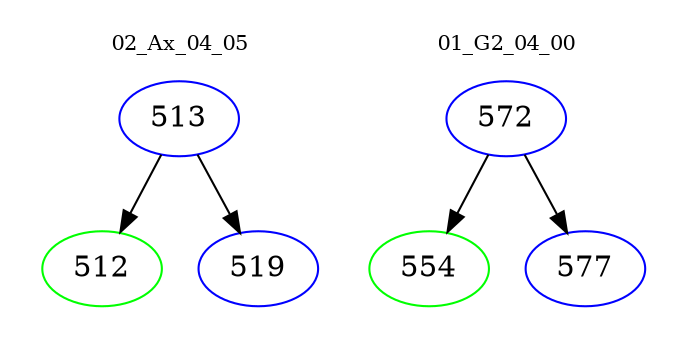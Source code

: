 digraph{
subgraph cluster_0 {
color = white
label = "02_Ax_04_05";
fontsize=10;
T0_513 [label="513", color="blue"]
T0_513 -> T0_512 [color="black"]
T0_512 [label="512", color="green"]
T0_513 -> T0_519 [color="black"]
T0_519 [label="519", color="blue"]
}
subgraph cluster_1 {
color = white
label = "01_G2_04_00";
fontsize=10;
T1_572 [label="572", color="blue"]
T1_572 -> T1_554 [color="black"]
T1_554 [label="554", color="green"]
T1_572 -> T1_577 [color="black"]
T1_577 [label="577", color="blue"]
}
}
